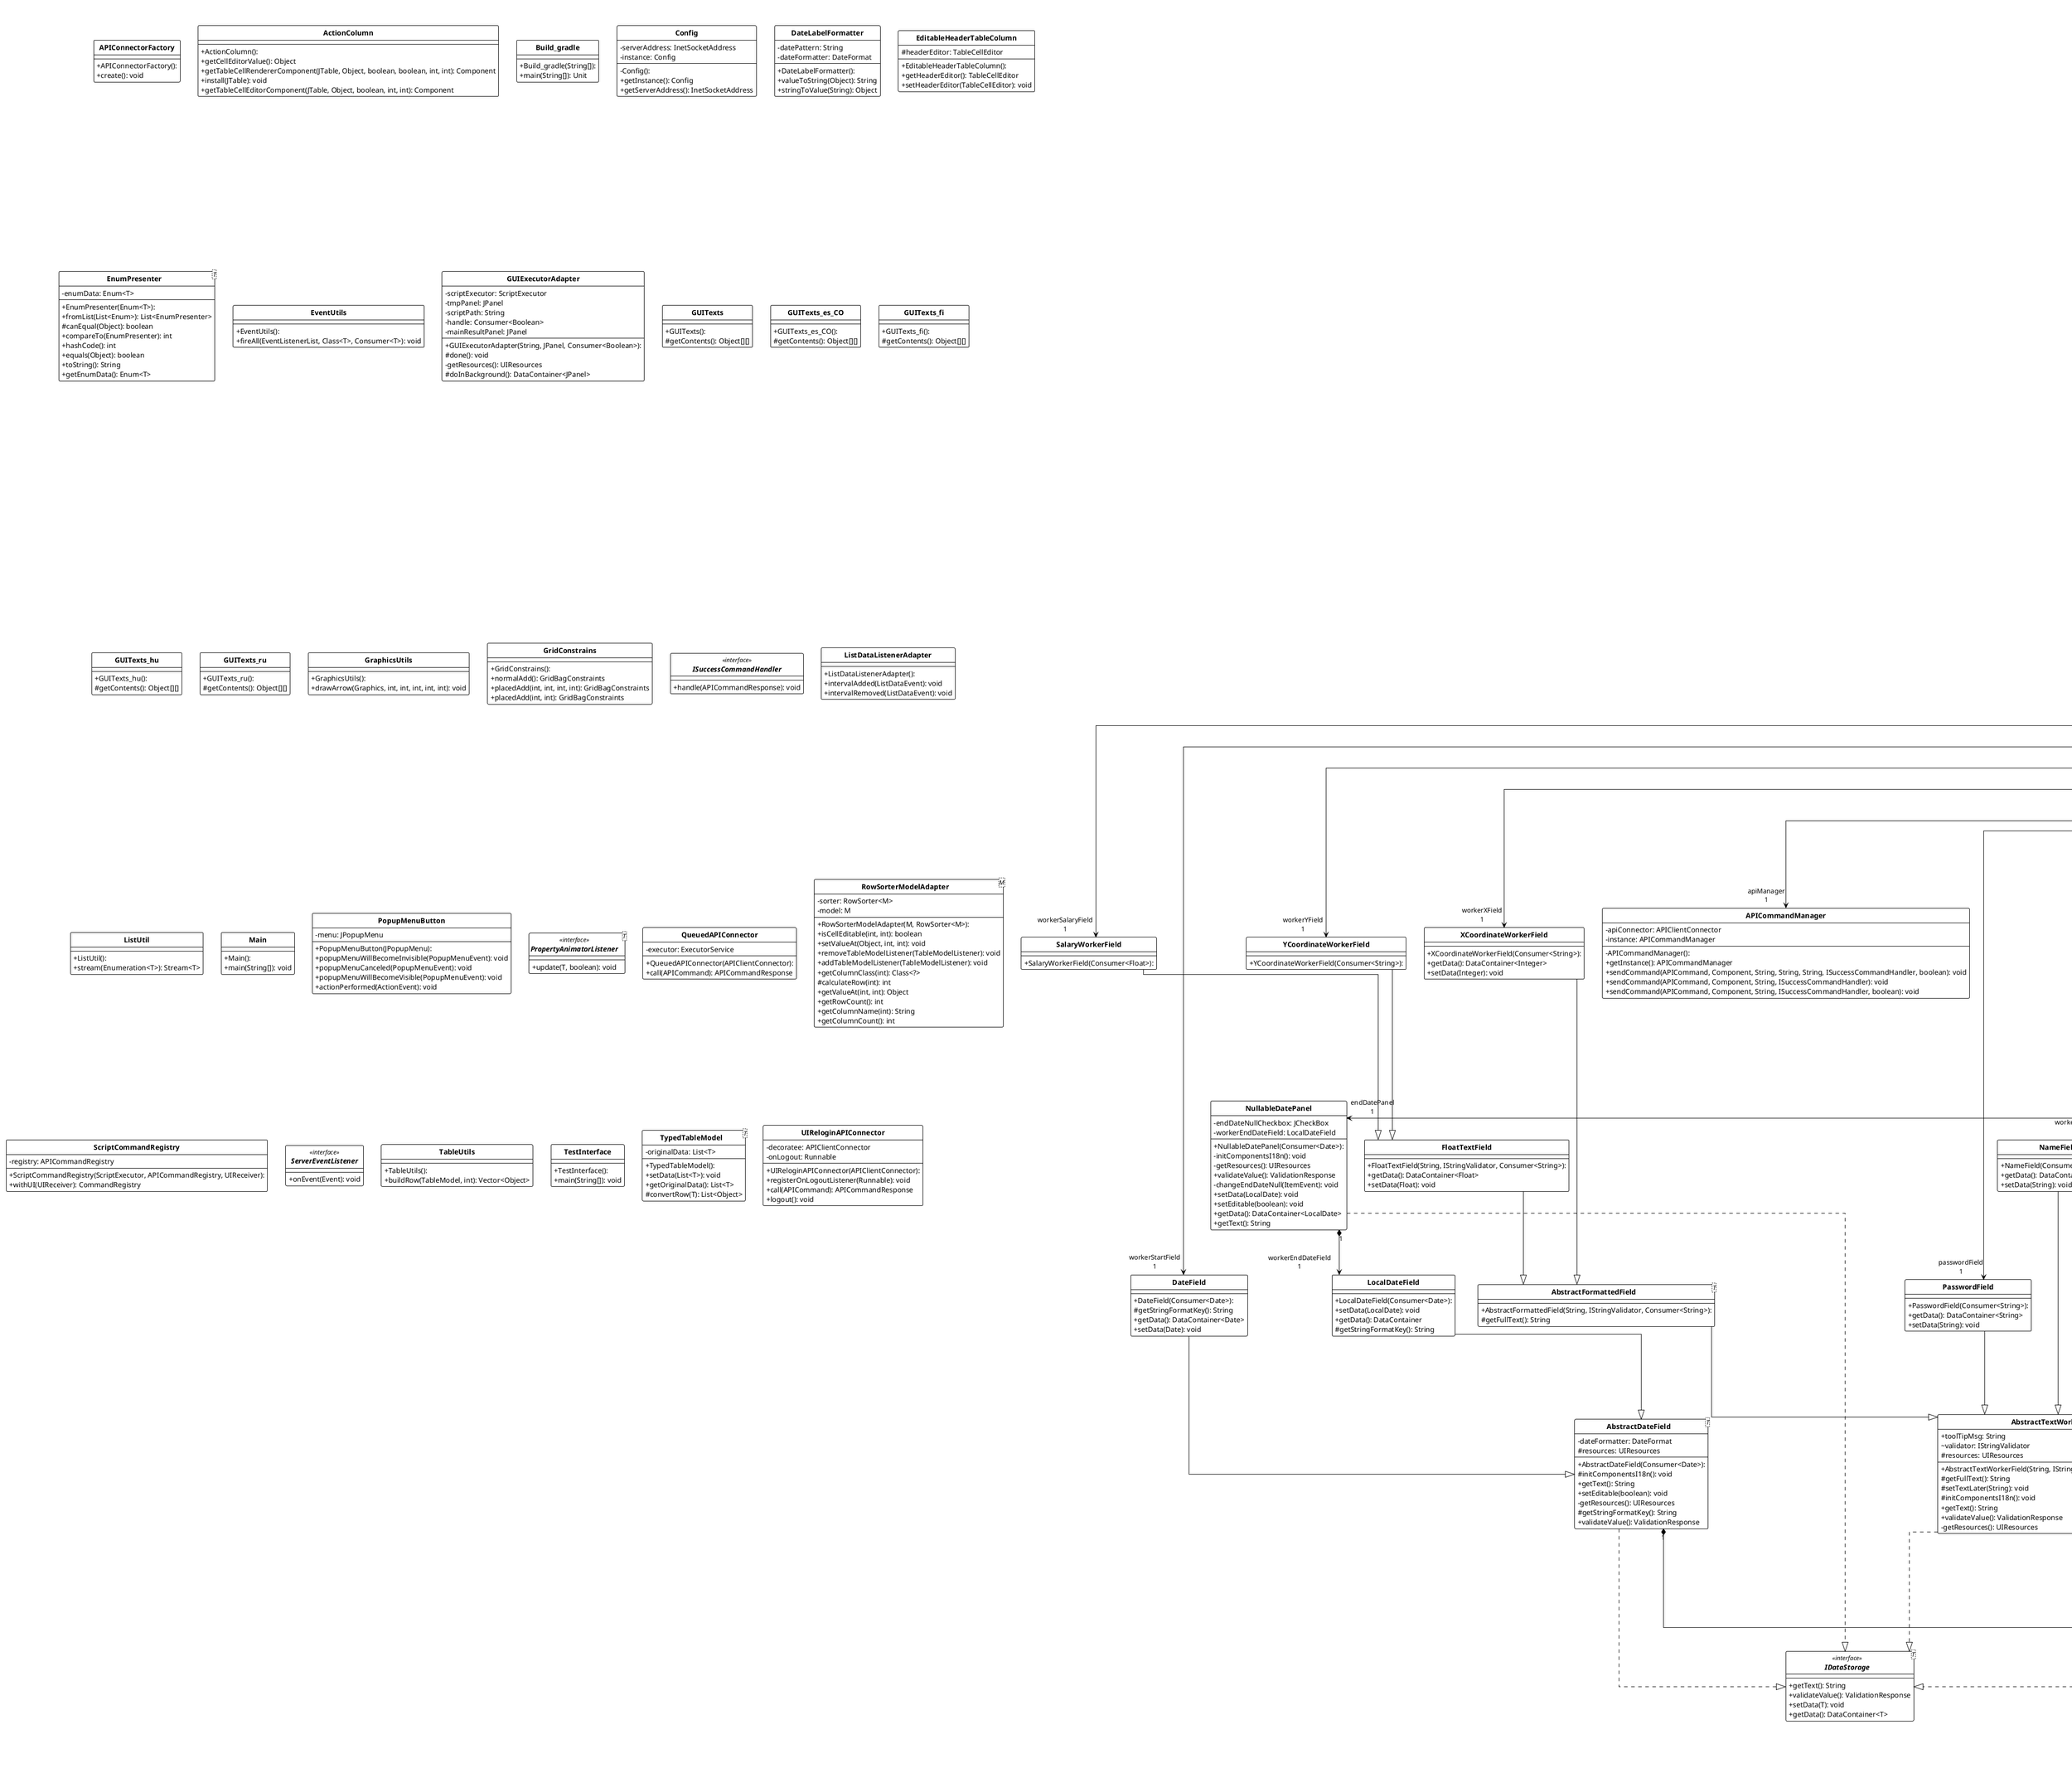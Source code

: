 
@startuml

!theme plain
top to bottom direction
skinparam linetype ortho
skinparam classAttributeIconSize 0
hide circle

<style>
classDiagram {
    class {
        header {
            FontStyle bold
        }
    }
}
</style>
!theme plain
top to bottom direction
skinparam linetype ortho

class APICommandManager {
  - APICommandManager(): 
  - apiConnector: APIClientConnector
  - instance: APICommandManager
  + getInstance(): APICommandManager
  + sendCommand(APICommand, Component, String, String, String, ISuccessCommandHandler, boolean): void
  + sendCommand(APICommand, Component, String, ISuccessCommandHandler): void
  + sendCommand(APICommand, Component, String, ISuccessCommandHandler, boolean): void
}
class APIConnectorFactory {
  + APIConnectorFactory(): 
  + create(): void
}
class AbstractDateField<T> {
  + AbstractDateField(Consumer<Date>): 
  - dateFormatter: DateFormat
  # resources: UIResources
  # initComponentsI18n(): void
  + getText(): String
  + setEditable(boolean): void
  - getResources(): UIResources
  # getStringFormatKey(): String
  + validateValue(): ValidationResponse
}
class AbstractEnumCombobox {
  + AbstractEnumCombobox(Consumer<EnumPresenter>): 
  + getData(): DataContainer<EnumPresenter>
  + validateValue(): ValidationResponse
  # groupItems(): void
  + setData(EnumPresenter): void
}
class AbstractFormattedField<T> {
  + AbstractFormattedField(String, IStringValidator, Consumer<String>): 
  # getFullText(): String
}
class AbstractTextWorkerField<T> {
  + AbstractTextWorkerField(String, IStringValidator, Consumer<String>): 
  + toolTipMsg: String
  ~ validator: IStringValidator
  # resources: UIResources
  # getFullText(): String
  # setTextLater(String): void
  # initComponentsI18n(): void
  + getText(): String
  + validateValue(): ValidationResponse
  - getResources(): UIResources
}
class AbstractWorkerComboBox<T> {
  + AbstractWorkerComboBox(Consumer<T>): 
  # resources: UIResources
  ~ handler: Consumer<T>
  + getText(): String
  - getResources(): UIResources
  # getList(): List<T>
  # groupItems(): void
  + setData(T): void
  # initComponentsI18n(): void
}
entity ActionCellControl << record >> {
  + ActionCellControl(JComponent): 
  - component: JComponent
  + component(): JComponent
}
class ActionCellInfo {
  + ActionCellInfo(): 
  + of(ActionCellControl[]): ActionCellInfo
}
class ActionColumn {
  + ActionColumn(): 
  + getCellEditorValue(): Object
  + getTableCellRendererComponent(JTable, Object, boolean, boolean, int, int): Component
  + install(JTable): void
  + getTableCellEditorComponent(JTable, Object, boolean, int, int): Component
}
class BottomPanelZ {
  + BottomPanelZ(): 
  - infoPanel: CollectionInfoPanel
  - langLayout: LanguageChanger
  + setBDSize(Integer): void
  # initComponents(): void
  # initComponentsI18n(): void
  + setInitDate(ZonedDateTime): void
}
class Build_gradle {
  + Build_gradle(String[]): 
  + main(String[]): Unit
}
class CheckBoxList {
  + CheckBoxList(CheckBoxListModel): 
}
class CheckBoxListModel {
  + CheckBoxListModel(): 
  + setChecked(int, boolean): void
  + removeCheckedEventListener(CheckedListener): void
  + getAll(): Stream<CheckedItem>
  + fireCheckedChanged(int): void
  + getChecked(): Set<Object>
  + addCheckedEventListener(CheckedListener): void
  + toggleChecked(int): void
}
class CheckboxListCellRenderer {
  # CheckboxListCellRenderer(): 
  + getListCellRendererComponent(JList<CheckedItem>, CheckedItem, int, boolean, boolean): Component
}
class CheckedEvent {
  + CheckedEvent(Object, CheckedItem): 
  - element: CheckedItem
  + getElement(): CheckedItem
}
class CheckedItem {
  + CheckedItem(Object, boolean): 
  - data: Object
  - checked: boolean
  + hashCode(): int
  + setChecked(boolean): void
  + equals(Object): boolean
  + setData(Object): void
  + getData(): Object
  + toString(): String
  + isChecked(): boolean
  # canEqual(Object): boolean
}
interface CheckedListener << interface >> {
  + checkedChanged(CheckedEvent): void
}
class CollectionInfoPanel {
  + CollectionInfoPanel(): 
  - bdDateField: JLabel
  - initDate: ZonedDateTime
  - workersCountField: JLabel
  - dbTypeNameLabel: JLabel
  - label4: JLabel
  - label2: JLabel
  - infoText: JLabel
  + setInitDate(ZonedDateTime): void
  # initComponentsI18n(): void
  + setBDSize(Integer): void
  # initComponents(): void
}
interface ColumnInfoEventListener << interface >> {
  + onColumnDataChanged(int): void
}
entity ColumnSort << record >> {
  + ColumnSort(SortOrder): 
  # ColumnSort(SortOrder, Instant): 
  - lastChange: Instant
  - order: SortOrder
  + lastChange(): Instant
  + order(): SortOrder
}
class Config {
  - Config(): 
  - serverAddress: InetSocketAddress
  - instance: Config
  + getInstance(): Config
  + getServerAddress(): InetSocketAddress
}
class DataContainer<T> {
  + DataContainer(boolean, T, String): 
  + DataContainer(T, ValidationResponse): 
  + msg: String
  + isAllowed: boolean
  + data: T
  + copyMeta(DataContainer): void
  + toString(): String
}
class DateField {
  + DateField(Consumer<Date>): 
  # getStringFormatKey(): String
  + getData(): DataContainer<Date>
  + setData(Date): void
}
class DateLabelFormatter {
  + DateLabelFormatter(): 
  - datePattern: String
  - dateFormatter: DateFormat
  + valueToString(Object): String
  + stringToValue(String): Object
}
class DoubleAnimator {
  + DoubleAnimator(double): 
  - speed: double
  - epsilon: double
  - step: double
  - PERIOD: int
  # update(Double): Double
  # preconfigure(): void
  + setEpsilon(double): void
  # checkEnded(Double): boolean
}
class EditableHeaderRenderer {
  + EditableHeaderRenderer(JComponent): 
  - editor: JComponent
  - table: JTable
  - reporter: MouseEventReposter
  + getTableCellRendererComponent(JTable, Object, boolean, boolean, int, int): Component
}
class EditableHeaderTableColumn {
  + EditableHeaderTableColumn(): 
  # headerEditor: TableCellEditor
  + getHeaderEditor(): TableCellEditor
  + setHeaderEditor(TableCellEditor): void
}
class EnumPresenter<T> {
  + EnumPresenter(Enum<T>): 
  - enumData: Enum<T>
  + fromList(List<Enum>): List<EnumPresenter>
  # canEqual(Object): boolean
  + compareTo(EnumPresenter): int
  + hashCode(): int
  + equals(Object): boolean
  + toString(): String
  + getEnumData(): Enum<T>
}
class EventUtils {
  + EventUtils(): 
  + fireAll(EventListenerList, Class<T>, Consumer<T>): void
}
class ExtendedListModel<T> {
  + ExtendedListModel(): 
  + getByPK(int): T
  + asStream(): Stream<T>
  + asList(): List<T>
}
class ExternalSyncedListModel<T> {
  + ExternalSyncedListModel(boolean, String): 
  - resourceId: String
  - eventSubscriber: ResourceEventConsumer
  - connector: APIClientConnector
  - executor: ScheduledExecutorService
  - eventSource: PoolingEventSource
  - getSingle: Function<Integer, T>
  - getAll: Supplier<List<T>>
  - autoSyncEnabled: boolean
  + addServerEventListener(ServerEventListener): void
  + removeServerEventListener(ServerEventListener): void
  + setLoaders(Supplier<List<T>>, Function<Integer, T>): void
  # fireBaseEvent(Event): void
  - firstPool(): void
  - onUpdate(EventSet): void
  - onCreateEvent(Integer): void
  - onUpdateEvent(Integer): void
  - onDeleteEvent(Integer): void
  + getVectorPos(Integer): int
}
class FilterRowSorter<M> {
  + FilterRowSorter(M, Runnable): 
  - columnSortOrder: Map<Integer, ColumnSort>
  - rowFilter: RowFilter<M, Integer>
  - model: M
  - indexViewToModel: List<Integer>
  - indexModelToView: List<Integer>
  + rowsDeleted(int, int): void
  + getSortKeys(): List<SortKey>
  + toggleSortOrder(int): void
  + setSortKeys(List<SortKey>): void
  + rowsInserted(int, int): void
  - buildComparator(): Comparator<Row>
  + convertRowIndexToModel(int): int
  + getViewRowCount(): int
  + convertRowIndexToView(int): int
  + setRowFilter(RowFilter<M, Integer>): void
  + allRowsChanged(): void
  + getModelRowCount(): int
  + setSortOrder(int, SortOrder): void
  + getModel(): M
  + rowsUpdated(int, int): void
  # updateSort(): void
  + rowsUpdated(int, int, int): void
  + modelStructureChanged(): void
}
class FilterSortColumnInfoModel {
  + FilterSortColumnInfoModel(int): 
  - label: String
  - sortOrder: SortOrder
  - columnId: int
  - listeners: EventListenerList
  - rowItems: CheckBoxListModel
  + setSortOrder(SortOrder): void
  + setRowItems(CheckBoxListModel): void
  + fireFilterChanged(): void
  + fireDataChanged(): void
  + getColumnId(): int
  + setLabel(String): void
  + getRowItems(): CheckBoxListModel
  + removeEventListener(ColumnInfoEventListener): void
  + getLabel(): String
  + fireSortChanged(): void
  + addEventListener(ColumnInfoEventListener): void
  + getSortOrder(): SortOrder
}
class FilterSortHeaderCell {
  + FilterSortHeaderCell(FilterSortColumnInfoModel): 
  - infoModel: FilterSortColumnInfoModel
  - headerLabel: JLabel
  - ICON_SIZE: int
  - directionButton: IconButton
  + getInfoModel(): FilterSortColumnInfoModel
  - changeDirection(ActionEvent): void
  - update(): void
  - getIcon(IconCode): Icon
}
interface FilterSortParamsEventListener << interface >> {
  + onSortChanged(int, SortOrder): void
  + onFilterChanged(int, Set<Object>): void
}
class FilterSortTableHeader {
  + FilterSortTableHeader(JTable, TableModel): 
  - FILTER_AGGREGATE_DURATION_MILLIS: long
  - table: JTable
  - executor: ScheduledExecutorService
  - colInfoModels: List<FilterSortColumnInfoModel>
  - sourceModel: TableModel
  - filterEventDelayedFire: ScheduledFuture<?>
  + addFilterSortParamsListener(FilterSortParamsEventListener): void
  - model(): TableModel
  + onSortChanged(int, SortOrder): void
  - modelChanged(TableModelEvent): void
  + onFilterChanged(int, Set<Object>): void
  + onColumnDataChanged(int): void
  + removeFilterSortParamsListener(FilterSortParamsEventListener): void
  - getColumnValues(int): Set<Object>
}
class FloatTextField {
  + FloatTextField(String, IStringValidator, Consumer<String>): 
  + getData(): DataContainer<Float>
  + setData(Float): void
}
class GUIExecutorAdapter {
  + GUIExecutorAdapter(String, JPanel, Consumer<Boolean>): 
  - scriptExecutor: ScriptExecutor
  - tmpPanel: JPanel
  - scriptPath: String
  - handle: Consumer<Boolean>
  - mainResultPanel: JPanel
  # done(): void
  - getResources(): UIResources
  # doInBackground(): DataContainer<JPanel>
}
class GUITexts {
  + GUITexts(): 
  # getContents(): Object[][]
}
class GUITexts_es_CO {
  + GUITexts_es_CO(): 
  # getContents(): Object[][]
}
class GUITexts_fi {
  + GUITexts_fi(): 
  # getContents(): Object[][]
}
class GUITexts_hu {
  + GUITexts_hu(): 
  # getContents(): Object[][]
}
class GUITexts_ru {
  + GUITexts_ru(): 
  # getContents(): Object[][]
}
class GraphicsUtils {
  + GraphicsUtils(): 
  + drawArrow(Graphics, int, int, int, int, int): void
}
class GridConstrains {
  + GridConstrains(): 
  + normalAdd(): GridBagConstraints
  + placedAdd(int, int, int, int): GridBagConstraints
  + placedAdd(int, int): GridBagConstraints
}
interface IDataStorage<T> << interface >> {
  + getText(): String
  + validateValue(): ValidationResponse
  + setData(T): void
  + getData(): DataContainer<T>
}
interface IStringValidator << interface >> {
  + validate(String): ValidationResponse
}
interface ISuccessCommandHandler << interface >> {
  + handle(APICommandResponse): void
}
class IconButton {
  + IconButton(Icon): 
  + IconButton(int): 
}
class LanguageChanger {
  + LanguageChanger(): 
  - combobox: JComboBox<Locale>
  - resources: UIResources
  + actionPerformed(ActionEvent): void
}
class ListDataListenerAdapter {
  + ListDataListenerAdapter(): 
  + intervalAdded(ListDataEvent): void
  + intervalRemoved(ListDataEvent): void
}
class ListUtil {
  + ListUtil(): 
  + stream(Enumeration<T>): Stream<T>
}
class LocalDateField {
  + LocalDateField(Consumer<Date>): 
  + setData(LocalDate): void
  + getData(): DataContainer
  # getStringFormatKey(): String
}
interface LocaleChangedEventListener << interface >> {
  + onChange(Locale): void
}
class LocaleRenderer {
  - LocaleRenderer(): 
  + getListCellRendererComponent(JList<Locale>, Locale, int, boolean, boolean): Component
}
class LoginPage {
  + LoginPage(Runnable): 
  - onSuccess: Runnable
  - showCheckBox: JCheckBox
  - usernameField: UsernameField
  - loginButton: JButton
  - credentialsStorage: ICredentialsStorage<StoredJWTCredentials>
  - userLabel: JLabel
  - passwordField: PasswordField
  - passLabel: JLabel
  - apiConnector: APIClientConnector
  - registerButton: JButton
  + build(): void
  - togglePasswordVisibility(ItemEvent): void
  - onButtonClick(ActionEvent): void
  # initComponentsI18n(): void
}
class Main {
  + Main(): 
  + main(String[]): void
}
class MainFrameZ {
  + MainFrameZ(): 
  - bottomMenu: BottomPanelZ
  - scriptMenuButton: JMenuItem
  - apiManager: APICommandManager
  - mapMenuButton: JMenuItem
  - mainPanel: JPanel
  - usersInfo: UsersInfoZ
  - workersMenuButton: JMenuItem
  - menuBar: JMenuBar
  - orgsMenuButton: JMenuItem
  - upperPanel: JPanel
  - scriptCard: String
  # initComponents(): void
  # initComponentsI18n(): void
  - loadData(): void
  - logout(): void
  - updateInformation(): void
}
class MapPage<T, M, S> {
  + MapPage(M): 
  - SCALE_FACTOR: double
  - shiftTransform: AffineTransform
  # sprites: Map<Integer, S>
  - AXES_TICK_STEP: int
  # model: M
  - scaleTransform: AffineTransform
  - temporalPaneTransform: AffineTransform
  - paneMinCoords: Point
  - paneMaxCoords: Point
  - AXES_TICK_SIZE: int
  - dragLastPosition: Point
  + mouseExited(MouseEvent): void
  + intervalAdded(ListDataEvent): void
  + centerMap(): void
  # onServerEvent(Event): void
  + mouseDragged(MouseEvent): void
  - drawItems(Graphics2D): void
  + intervalRemoved(ListDataEvent): void
  + mouseWheelMoved(MouseWheelEvent): void
  + mousePressed(MouseEvent): void
  # recalculateAxis(): void
  + mouseReleased(MouseEvent): void
  + start(): void
  + contentsChanged(ListDataEvent): void
  + setAxis(Point, Point): void
  - drawAxes(Graphics2D): void
  - getCurrentTransform(): AffineTransform
  # onClick(T): void
  + mouseEntered(MouseEvent): void
  + mouseMoved(MouseEvent): void
  # updateSprite(Integer, S, T): void
  # paintComponent(Graphics): void
  # createSprite(Integer, T): S
  + mouseClicked(MouseEvent): void
}
class MapSprite {
  + MapSprite(): 
  + calculateBorder(): Rectangle
}
class ModelProvider {
  - ModelProvider(): 
  - instance: ModelProvider
  - currentOrganizations: OrganizationModel
  - currentWorkers: WorkerModel
  + organizations(): OrganizationModel
  + getInstance(): ModelProvider
  + workers(): WorkerModel
}
class MouseEventReposter {
  + MouseEventReposter(JTableHeader, int, Component): 
  - header: JTableHeader
  - editor: Component
  - column: int
  - dispatchComponent: Component
  + mousePressed(MouseEvent): void
  + setColumn(int): void
  - repostEvent(MouseEvent): void
  - setDispatchComponent(MouseEvent): void
  + mouseReleased(MouseEvent): void
}
class NameField {
  + NameField(Consumer<String>): 
  + getData(): DataContainer<String>
  + setData(String): void
}
class NullableDatePanel {
  + NullableDatePanel(Consumer<Date>): 
  - endDateNullCheckbox: JCheckBox
  - workerEndDateField: LocalDateField
  - initComponentsI18n(): void
  - getResources(): UIResources
  + validateValue(): ValidationResponse
  - changeEndDateNull(ItemEvent): void
  + setData(LocalDate): void
  + setEditable(boolean): void
  + getData(): DataContainer<LocalDate>
  + getText(): String
}
class OrgAddFrameZ {
  + OrgAddFrameZ(): 
  - resources: UIResources
  - orgInfoPanel: OrganizationInfoPanelZ
  - panel1: JPanel
  - addOrgButton: JButton
  - orgAddCancelButton: JButton
  # initComponentsI18n(): void
  # initComponents(): void
}
class OrgUpdateFrameZ {
  + OrgUpdateFrameZ(Organization): 
  - orgInfoPanel: OrganizationInfoPanelZ
  - updateOrgButton: JButton
  - orgUpdateCancelButton: JButton
  - resources: UIResources
  - defaultOrganization: Organization
  - header: OrganizationHeaderPanel
  # initComponents(): void
  # initComponentsI18n(): void
}
class OrganizationCombobox {
  + OrganizationCombobox(Consumer<OrganizationPresenter>): 
  - cachedList: List<OrganizationPresenter>
  + setData(OrganizationPresenter): void
  + getData(): DataContainer<OrganizationPresenter>
  + validateValue(): ValidationResponse
  # getList(): List<OrganizationPresenter>
  # groupItems(): void
}
class OrganizationHeaderPanel {
  + OrganizationHeaderPanel(Organization): 
  - defaultOrganization: Organization
  - idField: JTextField
  - idLabel: JLabel
  ~ resources: UIResources
  # initComponents(): void
  # initComponentsI18n(): void
}
class OrganizationInfoPanelZ {
  + OrganizationInfoPanelZ(): 
  + OrganizationInfoPanelZ(Organization): 
  - workerNameField: NameField
  - workerDataContainer: DataContainer<Organization>
  - defaultOrganization: Organization
  - label2: JLabel
  ~ resources: UIResources
  - typeCombobox: OrganizationTypeCombobox
  - label1: JLabel
  + setData(Organization): void
  # initComponentsI18n(): void
  # initComponents(): void
  + getOrganization(): DataContainer<Organization>
}
class OrganizationModel {
  + OrganizationModel(boolean): 
  - loadOne(Integer): Organization
  - loadAll(): List<Organization>
}
class OrganizationPresenter {
  + OrganizationPresenter(Organization): 
  + OrganizationPresenter(): 
  + OrganizationPresenter(Integer, String, OrganizationType): 
  - organization: Organization
  + toString(): String
  + compareTo(OrganizationPresenter): int
  + equals(Object): boolean
  + getOrganization(): Organization
}
class OrganizationShowPanel {
  + OrganizationShowPanel(): 
  - orgTablePanel: JPanel
  - clearOrgButton: JButton
  # initComponents(): void
  # initComponentsI18n(): void
}
class OrganizationTable {
  + OrganizationTable(OrganizationModel): 
  - baseModel: OrganizationModel
  # onDelete(ActionEvent): void
  # onUpdate(ActionEvent): void
  # onInsert(ActionEvent): void
}
class OrganizationTableModel {
  + OrganizationTableModel(OrganizationModel): 
  - columnNameKeys: List<String>
  # getValueAt(Organization, int): Object
  # getColumnNames(): List<String>
}
class OrganizationTypeCombobox {
  + OrganizationTypeCombobox(Consumer<EnumPresenter>): 
  # getList(): List<EnumPresenter>
}
interface PagingConfigChangedListener << interface >> {
  + onChange(int, int): void
}
class PagingTableControl {
  + PagingTableControl(PagingConfigChangedListener): 
  - prevBtn: JButton
  - pageSize: int
  - firstBtn: JButton
  - pageMaxSizeUpdatesEnabled: boolean
  - lastBtn: JButton
  - nextBtn: JButton
  - rowCount: int
  - pageLabel: JLabel
  - page: int
  - spinnerModel: SpinnerNumberModel
  - listener: PagingConfigChangedListener
  - getIcon(IconCode): Icon
  + getPageCount(): int
  - fireUpdate(): void
  + setMaxPageSize(int): void
  - onPageSizeSpinnerEvent(ChangeEvent): void
  + setRowCount(int): void
  + setPageMaxSizeUpdatesEnabled(boolean): void
  - onPageButtonClicked(ActionEvent): void
  - updateStatus(): void
}
class PagingTableModel {
  + PagingTableModel(JTable, TableModel): 
  - listenerList: EventListenerList
  - pageSize: Integer
  - paginatorControl: PagingTableControl
  - table: JTable
  - curPage: Integer
  - decoratee: TableModel
  + getPaginatorControl(): PagingTableControl
  + removeTableModelListener(TableModelListener): void
  + isCellEditable(int, int): boolean
  - onModelDataUpdate(TableModelEvent): void
  + getPageCount(): int
  + getRowCount(): int
  + setValueAt(Object, int, int): void
  - onPagingControlEvent(int, int): void
  + convertIndexFromOffset(int): int
  + getColumnName(int): String
  + fireTableDataChanged(): void
  + getColumnClass(int): Class<?>
  + getValueAt(int, int): Object
  + getColumnCount(): int
  + addTableModelListener(TableModelListener): void
}
class PasswordField {
  + PasswordField(Consumer<String>): 
  + getData(): DataContainer<String>
  + setData(String): void
}
class PointAnimator {
  + PointAnimator(double): 
  - PERIOD: int
  - yVal: double
  - xVal: double
  - yStep: double
  - speed: double
  - xStep: double
  - distanceEpsilon: double
  + setDistanceEpsilon(double): void
  # checkEnded(Point): boolean
  # preconfigure(): void
  # update(Point): Point
}
class PopupMenuButton {
  + PopupMenuButton(JPopupMenu): 
  - menu: JPopupMenu
  + popupMenuWillBecomeInvisible(PopupMenuEvent): void
  + popupMenuCanceled(PopupMenuEvent): void
  + popupMenuWillBecomeVisible(PopupMenuEvent): void
  + actionPerformed(ActionEvent): void
}
class PopupPanel {
  + PopupPanel(JComponent): 
  - currentPopup: Popup
  - baseComponent: JComponent
  - factory: PopupFactory
  + open(): void
  + close(): void
}
class PositionComboBox {
  + PositionComboBox(Consumer<EnumPresenter>): 
  # getList(): List<EnumPresenter>
}
class PropertyAnimator<T> {
  + PropertyAnimator(int): 
  - currentStatus: T
  - listenerList: EventListenerList
  # startPoint: T
  # endPoint: T
  - timer: Timer
  + removeListener(PropertyAnimatorListener<T>): void
  - update(ActionEvent): void
  # checkEnded(T): boolean
  + addListener(PropertyAnimatorListener<T>): void
  + setCurrentStatus(T): void
  # preconfigure(): void
  # update(T): T
  + animate(T): void
  # fireUpdateEvent(): void
}
interface PropertyAnimatorListener<T> << interface >> {
  + update(T, boolean): void
}
class QueuedAPIConnector {
  + QueuedAPIConnector(APIClientConnector): 
  - executor: ExecutorService
  + call(APICommand): APICommandResponse
}
class ResourcedAreaText {
  + ResourcedAreaText(String): 
  + ResourcedAreaText(String, String): 
  - label: JTextArea
  - labelTextKey: String
  - extraString: String
  - initComponents(): void
  # initComponentsI18n(): void
}
class ResourcedFrame {
  + ResourcedFrame(): 
  - uiResources: UIResources
  # getUIResources(): UIResources
  + dispose(): void
  # getResources(): UIResources
  # initComponentsI18n(): void
  - localeChange(Locale): void
}
class ResourcedLabel {
  + ResourcedLabel(String, String): 
  + ResourcedLabel(String): 
  - label: JLabel
  - labelTextKey: String
  - extraString: String
  - initComponents(): void
  # initComponentsI18n(): void
}
class ResourcedPanel {
  + ResourcedPanel(): 
  - uiResources: UIResources
  - localeChange(Locale): void
  # initComponentsI18n(): void
  # getResources(): UIResources
  # getUIResources(): UIResources
}
entity Row << record >> {
  # Row(int, Vector<?>): 
  - data: Vector<?>
  - realIndex: int
  + realIndex(): int
  + data(): Vector<?>
}
class RowFilterEntry {
  + RowFilterEntry(M, Integer): 
  - model: M
  - identifier: Integer
  + getValueCount(): int
  + getModel(): M
  + getIdentifier(): Integer
  + getValue(int): Object
}
class RowSorterEventAdapter<M> {
  + RowSorterEventAdapter(FilterRowSorter<M>): 
  - sorter: FilterRowSorter<M>
  - filters: Map<Integer, RowFilter<M, Integer>>
  - buildFilterFromEqualsList(int, Set<Object>): RowFilter<M, Integer>
  + onSortChanged(int, SortOrder): void
  - getCombinedFilter(): RowFilter<M, Integer>
  + onFilterChanged(int, Set<Object>): void
}
class RowSorterModelAdapter<M> {
  + RowSorterModelAdapter(M, RowSorter<M>): 
  - sorter: RowSorter<M>
  - model: M
  + isCellEditable(int, int): boolean
  + setValueAt(Object, int, int): void
  + removeTableModelListener(TableModelListener): void
  + addTableModelListener(TableModelListener): void
  + getColumnClass(int): Class<?>
  # calculateRow(int): int
  + getValueAt(int, int): Object
  + getRowCount(): int
  + getColumnName(int): String
  + getColumnCount(): int
}
class SalaryWorkerField {
  + SalaryWorkerField(Consumer<Float>): 
}
class ScriptCommandRegistry {
  + ScriptCommandRegistry(ScriptExecutor, APICommandRegistry, UIReceiver): 
  - registry: APICommandRegistry
  + withUI(UIReceiver): CommandRegistry
}
class ScriptInvoker {
  + ScriptInvoker(JPanel): 
  - log: Logger
  - mainResultPanel: JPanel
  - resources: UIResources
  - show(String, ClientCommandResponse<UserPrintableAPICommandResponse>): void
  - handleHelpResponse(JPanel): void
  - handleFilter_less_than_positionResponse(UserPrintableAPICommandResponse, JPanel): void
  - handleExecute_scriptResponse(UserPrintableAPICommandResponse, JPanel): void
  - handlePrint_descendingResponse(UserPrintableAPICommandResponse, JPanel): void
  - handleExitResponse(UserPrintableAPICommandResponse, JPanel): void
  - defaultHandel(JPanel): void
  - createWorkerTable(List<Worker>): JPanel
  - handleShowResponse(UserPrintableAPICommandResponse, JPanel): void
  - handlePrint_unique_organizationResponse(UserPrintableAPICommandResponse, JPanel): void
  + invoke(UICallableCommand, List<String>): boolean
  - handleAddResponse(UserPrintableAPICommandResponse, JPanel): void
  - handleInfoResponse(UserPrintableAPICommandResponse, JPanel): void
  - createOrganizationTable(List<Organization>): JPanel
}
class ScriptPanel {
  + ScriptPanel(Consumer<Boolean>): 
  - scriptChooser: JFileChooser
  - resultPanel: JPanel
  - handle: Consumer<Boolean>
  - scriptExecutor: ScriptExecutor
  - buttonTextKey: String
  - executeScriptButton: JButton
  - initComponents(): void
  # initComponentsI18n(): void
  - getResultArea(): JScrollPane
}
class SelectFilterControl {
  + SelectFilterControl(JComponent, CheckBoxListModel): 
  - itemsModel: CheckBoxListModel
  - setAll(boolean): void
}
interface ServerEventListener << interface >> {
  + onEvent(Event): void
}
class TableListModelAdapter<T, M> {
  + TableListModelAdapter(M, int): 
  - listenerList: EventListenerList
  - columnNames: List<String>
  - baseModel: M
  + getColumnName(int): String
  + isCellEditable(int, int): boolean
  + getBaseModel(): M
  + getColumnClass(int): Class<?>
  # setValueAt(T, Object, int): void
  + getRowCount(): int
  + addTableModelListener(TableModelListener): void
  + getValueAt(int, int): Object
  + removeTableModelListener(TableModelListener): void
  # updateColumnNames(): void
  # getValueAt(T, int): Object
  # getColumnNames(): List<String>
  + getColumnCount(): int
  + setValueAt(Object, int, int): void
}
class TableListModelListenerAdapter {
  + TableListModelListenerAdapter(TableModel, TableModelListener): 
  - cache: Map<TableModelListener, TableListModelListenerAdapter>
  - model: TableModel
  - base: TableModelListener
  + wrap(TableModel, TableModelListener): TableListModelListenerAdapter
  + intervalRemoved(ListDataEvent): void
  + intervalAdded(ListDataEvent): void
  + contentsChanged(ListDataEvent): void
  - getEvent(ListDataEvent, int): TableModelEvent
}
class TableUtils {
  + TableUtils(): 
  + buildRow(TableModel, int): Vector<Object>
}
class TestInterface {
  + TestInterface(): 
  + main(String[]): void
}
class TextFieldValidator {
  + TextFieldValidator(IStringValidator, Consumer<String>, Consumer<String>): 
  - bad: Consumer<String>
  - validator: IStringValidator
  - good: Consumer<String>
  + insertUpdate(DocumentEvent): void
  - change(DocumentEvent): void
  + changedUpdate(DocumentEvent): void
  + removeUpdate(DocumentEvent): void
}
class TypedTableModel<T> {
  + TypedTableModel(): 
  - originalData: List<T>
  + setData(List<T>): void
  + getOriginalData(): List<T>
  # convertRow(T): List<Object>
}
class UIReloginAPIConnector {
  + UIReloginAPIConnector(APIClientConnector): 
  - decoratee: APIClientConnector
  - onLogout: Runnable
  + registerOnLogoutListener(Runnable): void
  + call(APICommand): APICommandResponse
  + logout(): void
}
class UIResources {
  - UIResources(): 
  + LOCALE_PROPERTY: String
  - instance: UIResources
  - currentLocale: Locale
  + BASE_BUNDLE_NAME: String
  - listenerList: EventListenerList
  + get(String): String
  + getBundle(): ResourceBundle
  + getCurrentLocale(): Locale
  + getSupportedLocales(): List<Locale>
  + getInstance(): UIResources
  + addLocaleChangeListener(LocaleChangedEventListener): void
  + setLocale(Locale): void
  - buildFont(): Font
  + removeLocaleChangeListener(LocaleChangedEventListener): void
}
class UsernameField {
  + UsernameField(Consumer<String>): 
  + setData(String): void
  + getData(): DataContainer<String>
}
class UsersInfoZ {
  + UsersInfoZ(): 
  - username: JLabel
  - workersCountField: JLabel
  - usernameField: JLabel
  - workersCountText: JLabel
  + setWorkersCount(Integer): void
  # initComponents(): void
  # initComponentsI18n(): void
  + setUsername(String): void
}
class WorkerAddFrameZ {
  + WorkerAddFrameZ(): 
  - addWorkerButton: JButton
  - workerAddCancelButton: JButton
  - normalAdd: JRadioButton
  - ifMinAdd: JRadioButton
  - ifMaxAdd: JRadioButton
  - workerInfoPanel: WorkerInfoPanelZ
  # initComponentsI18n(): void
  # initComponents(): void
}
class WorkerHeaderPanel {
  + WorkerHeaderPanel(Worker): 
  - defaultWorker: Worker
  - usernameField: JTextField
  ~ resources: UIResources
  - usernameLabel: JLabel
  - idLabel: JLabel
  - idField: JTextField
  # initComponents(): void
  # initComponentsI18n(): void
}
class WorkerInfoPanelZ {
  + WorkerInfoPanelZ(): 
  + WorkerInfoPanelZ(Worker, boolean): 
  - label5: JLabel
  - defaultWorker: Worker
  - label4: JLabel
  - workerDataContainer: DataContainer<Worker>
  - workerXField: XCoordinateWorkerField
  - label2: JLabel
  - workerNameField: NameField
  - workerStartField: DateField
  - endDatePanel: NullableDatePanel
  - label7: JLabel
  - label8: JLabel
  - label6: JLabel
  - isChangeable: boolean
  ~ resources: UIResources
  - workerSalaryField: SalaryWorkerField
  - label1: JLabel
  - workerYField: YCoordinateWorkerField
  - workerPositionCombobox: PositionComboBox
  - label3: JLabel
  - organizationIdField: OrganizationCombobox
  # initComponentsI18n(): void
  + setData(Worker): void
  # initComponents(): void
  + getWorker(): DataContainer<Worker>
}
class WorkerModel {
  + WorkerModel(boolean): 
  - currentUserId: Integer
  - loadOwner(): void
  - loadAll(): List<Worker>
  - loadOne(Integer): Worker
  + isEditableByCurrentUser(Worker): boolean
  + getOwners(): NavigableSet<Integer>
}
class WorkerRemoveGFrame {
  + WorkerRemoveGFrame(): 
  - removeWorkerButton: JButton
  - workerInfoPanel: WorkerInfoPanelZ
  - workerUpdateCancelButton: JButton
  # initComponentsI18n(): void
  # initComponents(): void
}
class WorkerShowPanelZ {
  + WorkerShowPanelZ(): 
  - clearWorkerButton: JButton
  - removeGreaterButton: JButton
  - workerTablePanel: JPanel
  - openAddWorkerPlane: JButton
  + main(String[]): void
  # initComponents(): void
  # initComponentsI18n(): void
}
class WorkerSprite {
  + WorkerSprite(Integer): 
  - workerID: Integer
  - redrawRequest: Runnable
  - ANIMATION_SPEED_PXS: int
  - currentPosition: Point
  - positionAnimator: PropertyAnimator<Point>
  - ICON_SIZE: int
  - currentName: String
  - workerData: Worker
  - opacity: Double
  - transparencyAnimator: PropertyAnimator<Double>
  - color: Color
  - currentIcon: Icon
  - NAME_LENGTH_MAX: int
  - endHandler: Runnable
  + getCoordinates(Worker): Point
  + hideObject(Runnable): void
  + setColor(Color): void
  + paint(Graphics): void
  - getWorkerSizeMultiplier(): float
  + getPrimaryKey(): Integer
  - setOpacity(Double, boolean): void
  + calculateBorder(): Rectangle
  + paintComponent(Graphics): void
  + update(Worker): void
  - setCurrentPosition(Point, boolean): void
  + showObject(): void
  + setOnRedrawRequest(Runnable): void
}
class WorkerTableModel {
  + WorkerTableModel(WorkerModel): 
  - columnNameKeys: List<String>
  - lockedColumns: Set<String>
  # getValueAt(Worker, int): Object
  # getColumnNames(): List<String>
  + isCellEditable(int, int): boolean
}
class WorkerUpdateFrameFactory {
  + WorkerUpdateFrameFactory(): 
  - instance: WorkerUpdateFrameFactory
  - cache: Map<Integer, WorkerUpdateFrameZ>
  + getInstance(): WorkerUpdateFrameFactory
  + open(Worker, boolean): WorkerUpdateFrameZ
}
class WorkerUpdateFrameZ {
  + WorkerUpdateFrameZ(Worker, boolean): 
  - deleteWorkerButton: JButton
  - defaultWorker: Worker
  - workerInfoPanel: WorkerInfoPanelZ
  - workerUpdateCancelButton: JButton
  - isEditable: boolean
  - updateWorkerButton: JButton
  - workerHeaderPanel: WorkerHeaderPanel
  # initComponentsI18n(): void
  # initComponents(): void
}
class WorkersMapPage {
  + WorkersMapPage(WorkerModel): 
  - ownerColors: Map<Integer, Color>
  # onClick(Worker): void
  # recalculateAxis(): void
  # createSprite(Integer, Worker): WorkerSprite
  # updateSprite(Integer, WorkerSprite, Worker): void
  # onServerEvent(Event): void
}
class WorkersTable {
  + WorkersTable(WorkerModel): 
  - baseModel: WorkerModel
  # onDelete(ActionEvent): void
  # onUpdate(ActionEvent): void
  # onInsert(ActionEvent): void
}
class XCoordinateWorkerField {
  + XCoordinateWorkerField(Consumer<String>): 
  + getData(): DataContainer<Integer>
  + setData(Integer): void
}
class XTable {
  + XTable(TableModel): 
  - table: JTable
  # updateButton: JButton
  # deleteButton: JButton
  - rowSorter: FilterRowSorter<TableModel>
  - pagedModel: PagingTableModel
  - model: TableModel
  - bottomToolbox: Box
  - externalHeader: FilterSortTableHeader
  # fireAction(ActionEvent): void
  # onDelete(ActionEvent): void
  # initButtonBlock(): void
  - initSelection(): void
  + getTable(): JTable
  + getBottomToolbox(): Box
  + getSelectedIndexes(): List<Integer>
  + addActionListener(ActionListener): void
  # onInsert(ActionEvent): void
  # onUpdate(ActionEvent): void
  + removeActionListener(ActionListener): void
  + setTableStatic(boolean): void
}
class YCoordinateWorkerField {
  + YCoordinateWorkerField(Consumer<String>): 
}

AbstractDateField              ..^  IDataStorage                  
AbstractDateField             "1" *--> "resources\n1" UIResources                   
AbstractEnumCombobox           --^  AbstractWorkerComboBox        
AbstractFormattedField         --^  AbstractTextWorkerField       
AbstractTextWorkerField        ..^  IDataStorage                  
AbstractTextWorkerField       "1" *--> "validator\n1" IStringValidator              
AbstractTextWorkerField       "1" *--> "resources\n1" UIResources                   
AbstractWorkerComboBox         ..^  IDataStorage                  
AbstractWorkerComboBox        "1" *--> "resources\n1" UIResources                   
ActionCellControl              +--  ActionCellInfo                
BottomPanelZ                  "1" *--> "infoPanel\n1" CollectionInfoPanel           
BottomPanelZ                  "1" *--> "langLayout\n1" LanguageChanger               
BottomPanelZ                   --^  ResourcedPanel                
CheckboxListCellRenderer       +--  CheckBoxList                  
CheckedEvent                   +--  CheckBoxListModel             
CheckedEvent                  "1" *--> "element\n1" CheckedItem                   
CheckedItem                    +--  CheckBoxList                  
CheckedListener                +--  CheckBoxListModel             
CollectionInfoPanel            --^  ResourcedPanel                
ColumnInfoEventListener        --^  FilterSortParamsEventListener 
ColumnSort                     +--  FilterRowSorter               
DateField                      --^  AbstractDateField             
DoubleAnimator                 --^  PropertyAnimator              
EditableHeaderRenderer        "1" *--> "reporter\n1" MouseEventReposter            
ExternalSyncedListModel        --^  ExtendedListModel             
FilterRowSorter               "1" *--> "columnSortOrder\n*" ColumnSort                    
FilterSortColumnInfoModel     "1" *--> "rowItems\n1" CheckBoxListModel             
FilterSortHeaderCell          "1" *--> "infoModel\n1" FilterSortColumnInfoModel     
FilterSortHeaderCell          "1" *--> "directionButton\n1" IconButton                    
FilterSortTableHeader          ..^  ColumnInfoEventListener       
FilterSortTableHeader         "1" *--> "colInfoModels\n*" FilterSortColumnInfoModel     
FloatTextField                 --^  AbstractFormattedField        
LanguageChanger               "1" *--> "resources\n1" UIResources                   
LocalDateField                 --^  AbstractDateField             
LocaleChangedEventListener     +--  UIResources                   
LocaleRenderer                 +--  LanguageChanger               
LoginPage                     "1" *--> "passwordField\n1" PasswordField                 
LoginPage                      --^  ResourcedFrame                
LoginPage                     "1" *--> "usernameField\n1" UsernameField                 
MainFrameZ                    "1" *--> "apiManager\n1" APICommandManager             
MainFrameZ                    "1" *--> "bottomMenu\n1" BottomPanelZ                  
MainFrameZ                     --^  ResourcedFrame                
MainFrameZ                    "1" *--> "usersInfo\n1" UsersInfoZ                    
MapPage                        ..>  ExternalSyncedListModel       
MapPage                        ..>  MapSprite                     
ModelProvider                 "1" *--> "currentOrganizations\n1" OrganizationModel             
ModelProvider                 "1" *--> "currentWorkers\n1" WorkerModel                   
MouseEventReposter             +--  EditableHeaderRenderer        
NameField                      --^  AbstractTextWorkerField       
NullableDatePanel              ..^  IDataStorage                  
NullableDatePanel             "1" *--> "workerEndDateField\n1" LocalDateField                
OrgAddFrameZ                  "1" *--> "orgInfoPanel\n1" OrganizationInfoPanelZ        
OrgAddFrameZ                   --^  ResourcedFrame                
OrgAddFrameZ                  "1" *--> "resources\n1" UIResources                   
OrgUpdateFrameZ               "1" *--> "header\n1" OrganizationHeaderPanel       
OrgUpdateFrameZ               "1" *--> "orgInfoPanel\n1" OrganizationInfoPanelZ        
OrgUpdateFrameZ                --^  ResourcedFrame                
OrgUpdateFrameZ               "1" *--> "resources\n1" UIResources                   
OrganizationCombobox           --^  AbstractWorkerComboBox        
OrganizationCombobox          "1" *--> "cachedList\n*" OrganizationPresenter         
OrganizationHeaderPanel        --^  ResourcedPanel                
OrganizationHeaderPanel       "1" *--> "resources\n1" UIResources                   
OrganizationInfoPanelZ        "1" *--> "workerDataContainer\n1" DataContainer                 
OrganizationInfoPanelZ        "1" *--> "workerNameField\n1" NameField                     
OrganizationInfoPanelZ        "1" *--> "typeCombobox\n1" OrganizationTypeCombobox      
OrganizationInfoPanelZ         --^  ResourcedPanel                
OrganizationInfoPanelZ        "1" *--> "resources\n1" UIResources                   
OrganizationModel              --^  ExternalSyncedListModel       
OrganizationShowPanel          --^  ResourcedPanel                
OrganizationTable             "1" *--> "baseModel\n1" OrganizationModel             
OrganizationTable              --^  XTable                        
OrganizationTableModel         --^  TableListModelAdapter         
OrganizationTypeCombobox       --^  AbstractEnumCombobox          
PagingConfigChangedListener    +--  PagingTableControl            
PagingTableControl            "1" *--> "listener\n1" PagingConfigChangedListener   
PagingTableModel              "1" *--> "paginatorControl\n1" PagingTableControl            
PasswordField                  --^  AbstractTextWorkerField       
PointAnimator                  --^  PropertyAnimator              
PositionComboBox               --^  AbstractEnumCombobox          
ResourcedAreaText              --^  ResourcedPanel                
ResourcedFrame                "1" *--> "uiResources\n1" UIResources                   
ResourcedLabel                 --^  ResourcedPanel                
ResourcedPanel                "1" *--> "uiResources\n1" UIResources                   
Row                            +--  FilterRowSorter               
RowFilterEntry                 +--  FilterRowSorter               
RowSorterEventAdapter         "1" *--> "sorter\n1" FilterRowSorter               
RowSorterEventAdapter          ..^  FilterSortParamsEventListener 
SalaryWorkerField              --^  FloatTextField                
ScriptInvoker                 "1" *--> "resources\n1" UIResources                   
ScriptPanel                    --^  ResourcedPanel                
SelectFilterControl           "1" *--> "itemsModel\n1" CheckBoxListModel             
SelectFilterControl            --^  PopupPanel                    
TableListModelListenerAdapter  +--  TableListModelAdapter         
TextFieldValidator            "1" *--> "validator\n1" IStringValidator              
UsernameField                  --^  AbstractTextWorkerField       
UsersInfoZ                     --^  ResourcedPanel                
WorkerAddFrameZ                --^  ResourcedFrame                
WorkerAddFrameZ               "1" *--> "workerInfoPanel\n1" WorkerInfoPanelZ              
WorkerHeaderPanel              --^  ResourcedPanel                
WorkerHeaderPanel             "1" *--> "resources\n1" UIResources                   
WorkerInfoPanelZ              "1" *--> "workerDataContainer\n1" DataContainer                 
WorkerInfoPanelZ              "1" *--> "workerStartField\n1" DateField                     
WorkerInfoPanelZ              "1" *--> "workerNameField\n1" NameField                     
WorkerInfoPanelZ              "1" *--> "endDatePanel\n1" NullableDatePanel             
WorkerInfoPanelZ              "1" *--> "organizationIdField\n1" OrganizationCombobox          
WorkerInfoPanelZ              "1" *--> "workerPositionCombobox\n1" PositionComboBox              
WorkerInfoPanelZ               --^  ResourcedPanel                
WorkerInfoPanelZ              "1" *--> "workerSalaryField\n1" SalaryWorkerField             
WorkerInfoPanelZ              "1" *--> "resources\n1" UIResources                   
WorkerInfoPanelZ              "1" *--> "workerXField\n1" XCoordinateWorkerField        
WorkerInfoPanelZ              "1" *--> "workerYField\n1" YCoordinateWorkerField        
WorkerModel                    --^  ExternalSyncedListModel       
WorkerRemoveGFrame             --^  ResourcedFrame                
WorkerRemoveGFrame            "1" *--> "workerInfoPanel\n1" WorkerInfoPanelZ              
WorkerShowPanelZ               --^  ResourcedPanel                
WorkerSprite                   --^  MapSprite                     
WorkerSprite                  "1" *--> "positionAnimator\n1" PropertyAnimator              
WorkerTableModel               --^  TableListModelAdapter         
WorkerUpdateFrameFactory      "1" *--> "cache\n*" WorkerUpdateFrameZ            
WorkerUpdateFrameZ             --^  ResourcedFrame                
WorkerUpdateFrameZ            "1" *--> "workerHeaderPanel\n1" WorkerHeaderPanel             
WorkerUpdateFrameZ            "1" *--> "workerInfoPanel\n1" WorkerInfoPanelZ              
WorkersMapPage                 --^  MapPage                       
WorkersTable                  "1" *--> "baseModel\n1" WorkerModel                   
WorkersTable                   --^  XTable                        
XCoordinateWorkerField         --^  AbstractFormattedField        
XTable                        "1" *--> "rowSorter\n1" FilterRowSorter               
XTable                        "1" *--> "externalHeader\n1" FilterSortTableHeader         
XTable                        "1" *--> "pagedModel\n1" PagingTableModel              
YCoordinateWorkerField         --^  FloatTextField                
@enduml
